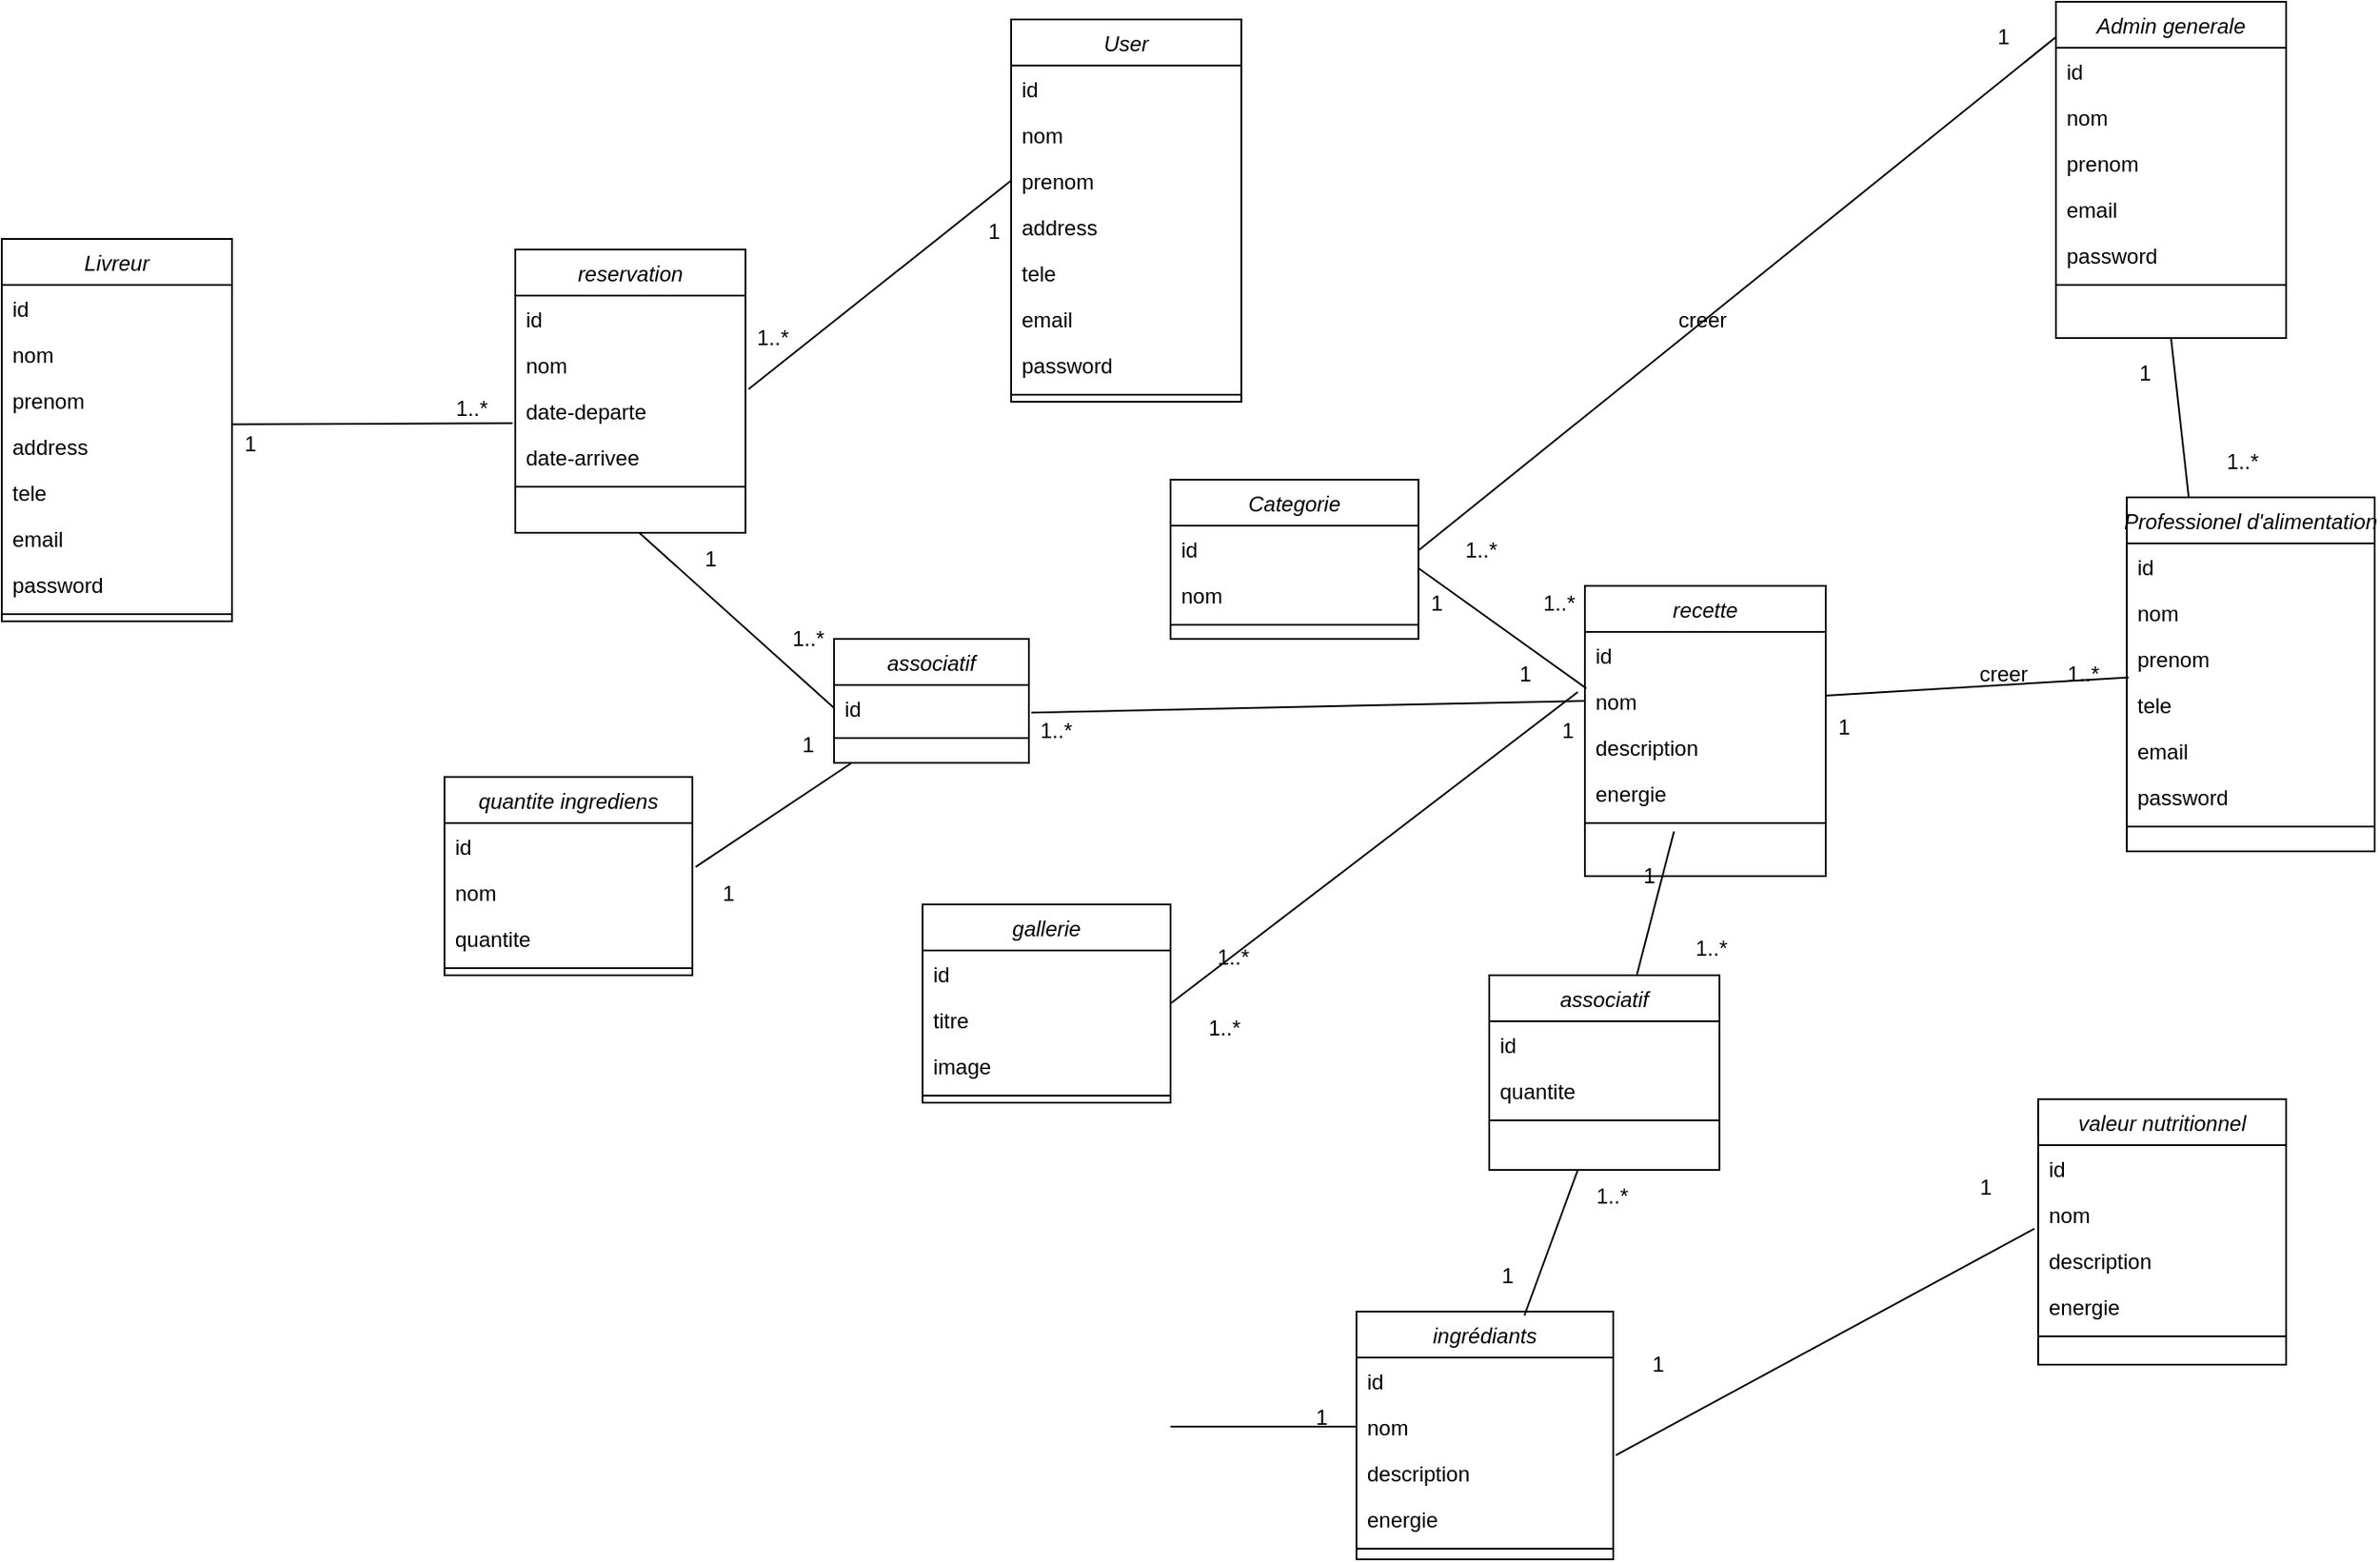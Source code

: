 <mxfile version="16.0.0" type="device"><diagram id="C5RBs43oDa-KdzZeNtuy" name="Page-1"><mxGraphModel dx="2793" dy="998" grid="1" gridSize="10" guides="1" tooltips="1" connect="1" arrows="1" fold="1" page="1" pageScale="1" pageWidth="827" pageHeight="1169" math="0" shadow="0"><root><mxCell id="WIyWlLk6GJQsqaUBKTNV-0"/><mxCell id="WIyWlLk6GJQsqaUBKTNV-1" parent="WIyWlLk6GJQsqaUBKTNV-0"/><mxCell id="zkfFHV4jXpPFQw0GAbJ--0" value="Admin generale" style="swimlane;fontStyle=2;align=center;verticalAlign=top;childLayout=stackLayout;horizontal=1;startSize=26;horizontalStack=0;resizeParent=1;resizeLast=0;collapsible=1;marginBottom=0;rounded=0;shadow=0;strokeWidth=1;" parent="WIyWlLk6GJQsqaUBKTNV-1" vertex="1"><mxGeometry x="600" y="20" width="130" height="190" as="geometry"><mxRectangle x="230" y="140" width="160" height="26" as="alternateBounds"/></mxGeometry></mxCell><mxCell id="zkfFHV4jXpPFQw0GAbJ--1" value="id" style="text;align=left;verticalAlign=top;spacingLeft=4;spacingRight=4;overflow=hidden;rotatable=0;points=[[0,0.5],[1,0.5]];portConstraint=eastwest;" parent="zkfFHV4jXpPFQw0GAbJ--0" vertex="1"><mxGeometry y="26" width="130" height="26" as="geometry"/></mxCell><mxCell id="zkfFHV4jXpPFQw0GAbJ--2" value="nom" style="text;align=left;verticalAlign=top;spacingLeft=4;spacingRight=4;overflow=hidden;rotatable=0;points=[[0,0.5],[1,0.5]];portConstraint=eastwest;rounded=0;shadow=0;html=0;" parent="zkfFHV4jXpPFQw0GAbJ--0" vertex="1"><mxGeometry y="52" width="130" height="26" as="geometry"/></mxCell><mxCell id="zkfFHV4jXpPFQw0GAbJ--3" value="prenom" style="text;align=left;verticalAlign=top;spacingLeft=4;spacingRight=4;overflow=hidden;rotatable=0;points=[[0,0.5],[1,0.5]];portConstraint=eastwest;rounded=0;shadow=0;html=0;" parent="zkfFHV4jXpPFQw0GAbJ--0" vertex="1"><mxGeometry y="78" width="130" height="26" as="geometry"/></mxCell><mxCell id="zkfFHV4jXpPFQw0GAbJ--5" value="email" style="text;align=left;verticalAlign=top;spacingLeft=4;spacingRight=4;overflow=hidden;rotatable=0;points=[[0,0.5],[1,0.5]];portConstraint=eastwest;" parent="zkfFHV4jXpPFQw0GAbJ--0" vertex="1"><mxGeometry y="104" width="130" height="26" as="geometry"/></mxCell><mxCell id="IE6_lOGsgbbRY4CSNtrY-1" value="password" style="text;align=left;verticalAlign=top;spacingLeft=4;spacingRight=4;overflow=hidden;rotatable=0;points=[[0,0.5],[1,0.5]];portConstraint=eastwest;" parent="zkfFHV4jXpPFQw0GAbJ--0" vertex="1"><mxGeometry y="130" width="130" height="26" as="geometry"/></mxCell><mxCell id="zkfFHV4jXpPFQw0GAbJ--4" value="" style="line;html=1;strokeWidth=1;align=left;verticalAlign=middle;spacingTop=-1;spacingLeft=3;spacingRight=3;rotatable=0;labelPosition=right;points=[];portConstraint=eastwest;" parent="zkfFHV4jXpPFQw0GAbJ--0" vertex="1"><mxGeometry y="156" width="130" height="8" as="geometry"/></mxCell><mxCell id="IE6_lOGsgbbRY4CSNtrY-3" value="User" style="swimlane;fontStyle=2;align=center;verticalAlign=top;childLayout=stackLayout;horizontal=1;startSize=26;horizontalStack=0;resizeParent=1;resizeLast=0;collapsible=1;marginBottom=0;rounded=0;shadow=0;strokeWidth=1;" parent="WIyWlLk6GJQsqaUBKTNV-1" vertex="1"><mxGeometry x="10" y="30" width="130" height="216" as="geometry"><mxRectangle x="230" y="140" width="160" height="26" as="alternateBounds"/></mxGeometry></mxCell><mxCell id="IE6_lOGsgbbRY4CSNtrY-4" value="id" style="text;align=left;verticalAlign=top;spacingLeft=4;spacingRight=4;overflow=hidden;rotatable=0;points=[[0,0.5],[1,0.5]];portConstraint=eastwest;" parent="IE6_lOGsgbbRY4CSNtrY-3" vertex="1"><mxGeometry y="26" width="130" height="26" as="geometry"/></mxCell><mxCell id="IE6_lOGsgbbRY4CSNtrY-5" value="nom" style="text;align=left;verticalAlign=top;spacingLeft=4;spacingRight=4;overflow=hidden;rotatable=0;points=[[0,0.5],[1,0.5]];portConstraint=eastwest;rounded=0;shadow=0;html=0;" parent="IE6_lOGsgbbRY4CSNtrY-3" vertex="1"><mxGeometry y="52" width="130" height="26" as="geometry"/></mxCell><mxCell id="IE6_lOGsgbbRY4CSNtrY-6" value="prenom" style="text;align=left;verticalAlign=top;spacingLeft=4;spacingRight=4;overflow=hidden;rotatable=0;points=[[0,0.5],[1,0.5]];portConstraint=eastwest;rounded=0;shadow=0;html=0;" parent="IE6_lOGsgbbRY4CSNtrY-3" vertex="1"><mxGeometry y="78" width="130" height="26" as="geometry"/></mxCell><mxCell id="IE6_lOGsgbbRY4CSNtrY-90" value="address" style="text;align=left;verticalAlign=top;spacingLeft=4;spacingRight=4;overflow=hidden;rotatable=0;points=[[0,0.5],[1,0.5]];portConstraint=eastwest;rounded=0;shadow=0;html=0;" parent="IE6_lOGsgbbRY4CSNtrY-3" vertex="1"><mxGeometry y="104" width="130" height="26" as="geometry"/></mxCell><mxCell id="IE6_lOGsgbbRY4CSNtrY-7" value="tele" style="text;align=left;verticalAlign=top;spacingLeft=4;spacingRight=4;overflow=hidden;rotatable=0;points=[[0,0.5],[1,0.5]];portConstraint=eastwest;rounded=0;shadow=0;html=0;" parent="IE6_lOGsgbbRY4CSNtrY-3" vertex="1"><mxGeometry y="130" width="130" height="26" as="geometry"/></mxCell><mxCell id="IE6_lOGsgbbRY4CSNtrY-8" value="email" style="text;align=left;verticalAlign=top;spacingLeft=4;spacingRight=4;overflow=hidden;rotatable=0;points=[[0,0.5],[1,0.5]];portConstraint=eastwest;" parent="IE6_lOGsgbbRY4CSNtrY-3" vertex="1"><mxGeometry y="156" width="130" height="26" as="geometry"/></mxCell><mxCell id="IE6_lOGsgbbRY4CSNtrY-9" value="password" style="text;align=left;verticalAlign=top;spacingLeft=4;spacingRight=4;overflow=hidden;rotatable=0;points=[[0,0.5],[1,0.5]];portConstraint=eastwest;" parent="IE6_lOGsgbbRY4CSNtrY-3" vertex="1"><mxGeometry y="182" width="130" height="26" as="geometry"/></mxCell><mxCell id="IE6_lOGsgbbRY4CSNtrY-10" value="" style="line;html=1;strokeWidth=1;align=left;verticalAlign=middle;spacingTop=-1;spacingLeft=3;spacingRight=3;rotatable=0;labelPosition=right;points=[];portConstraint=eastwest;" parent="IE6_lOGsgbbRY4CSNtrY-3" vertex="1"><mxGeometry y="208" width="130" height="8" as="geometry"/></mxCell><mxCell id="IE6_lOGsgbbRY4CSNtrY-11" value="Categorie" style="swimlane;fontStyle=2;align=center;verticalAlign=top;childLayout=stackLayout;horizontal=1;startSize=26;horizontalStack=0;resizeParent=1;resizeLast=0;collapsible=1;marginBottom=0;rounded=0;shadow=0;strokeWidth=1;" parent="WIyWlLk6GJQsqaUBKTNV-1" vertex="1"><mxGeometry x="100" y="290" width="140" height="90" as="geometry"><mxRectangle x="230" y="140" width="160" height="26" as="alternateBounds"/></mxGeometry></mxCell><mxCell id="IE6_lOGsgbbRY4CSNtrY-12" value="id" style="text;align=left;verticalAlign=top;spacingLeft=4;spacingRight=4;overflow=hidden;rotatable=0;points=[[0,0.5],[1,0.5]];portConstraint=eastwest;" parent="IE6_lOGsgbbRY4CSNtrY-11" vertex="1"><mxGeometry y="26" width="140" height="26" as="geometry"/></mxCell><mxCell id="IE6_lOGsgbbRY4CSNtrY-13" value="nom" style="text;align=left;verticalAlign=top;spacingLeft=4;spacingRight=4;overflow=hidden;rotatable=0;points=[[0,0.5],[1,0.5]];portConstraint=eastwest;rounded=0;shadow=0;html=0;" parent="IE6_lOGsgbbRY4CSNtrY-11" vertex="1"><mxGeometry y="52" width="140" height="26" as="geometry"/></mxCell><mxCell id="IE6_lOGsgbbRY4CSNtrY-17" value="" style="line;html=1;strokeWidth=1;align=left;verticalAlign=middle;spacingTop=-1;spacingLeft=3;spacingRight=3;rotatable=0;labelPosition=right;points=[];portConstraint=eastwest;" parent="IE6_lOGsgbbRY4CSNtrY-11" vertex="1"><mxGeometry y="78" width="140" height="8" as="geometry"/></mxCell><mxCell id="IE6_lOGsgbbRY4CSNtrY-18" value="recette" style="swimlane;fontStyle=2;align=center;verticalAlign=top;childLayout=stackLayout;horizontal=1;startSize=26;horizontalStack=0;resizeParent=1;resizeLast=0;collapsible=1;marginBottom=0;rounded=0;shadow=0;strokeWidth=1;" parent="WIyWlLk6GJQsqaUBKTNV-1" vertex="1"><mxGeometry x="334" y="350" width="136" height="164" as="geometry"><mxRectangle x="230" y="140" width="160" height="26" as="alternateBounds"/></mxGeometry></mxCell><mxCell id="IE6_lOGsgbbRY4CSNtrY-19" value="id" style="text;align=left;verticalAlign=top;spacingLeft=4;spacingRight=4;overflow=hidden;rotatable=0;points=[[0,0.5],[1,0.5]];portConstraint=eastwest;" parent="IE6_lOGsgbbRY4CSNtrY-18" vertex="1"><mxGeometry y="26" width="136" height="26" as="geometry"/></mxCell><mxCell id="IE6_lOGsgbbRY4CSNtrY-20" value="nom" style="text;align=left;verticalAlign=top;spacingLeft=4;spacingRight=4;overflow=hidden;rotatable=0;points=[[0,0.5],[1,0.5]];portConstraint=eastwest;rounded=0;shadow=0;html=0;" parent="IE6_lOGsgbbRY4CSNtrY-18" vertex="1"><mxGeometry y="52" width="136" height="26" as="geometry"/></mxCell><mxCell id="IE6_lOGsgbbRY4CSNtrY-22" value="description" style="text;align=left;verticalAlign=top;spacingLeft=4;spacingRight=4;overflow=hidden;rotatable=0;points=[[0,0.5],[1,0.5]];portConstraint=eastwest;rounded=0;shadow=0;html=0;" parent="IE6_lOGsgbbRY4CSNtrY-18" vertex="1"><mxGeometry y="78" width="136" height="26" as="geometry"/></mxCell><mxCell id="IE6_lOGsgbbRY4CSNtrY-23" value="energie" style="text;align=left;verticalAlign=top;spacingLeft=4;spacingRight=4;overflow=hidden;rotatable=0;points=[[0,0.5],[1,0.5]];portConstraint=eastwest;rounded=0;shadow=0;html=0;" parent="IE6_lOGsgbbRY4CSNtrY-18" vertex="1"><mxGeometry y="104" width="136" height="26" as="geometry"/></mxCell><mxCell id="IE6_lOGsgbbRY4CSNtrY-21" value="" style="line;html=1;strokeWidth=1;align=left;verticalAlign=middle;spacingTop=-1;spacingLeft=3;spacingRight=3;rotatable=0;labelPosition=right;points=[];portConstraint=eastwest;" parent="IE6_lOGsgbbRY4CSNtrY-18" vertex="1"><mxGeometry y="130" width="136" height="8" as="geometry"/></mxCell><mxCell id="IE6_lOGsgbbRY4CSNtrY-24" value="" style="endArrow=none;html=1;rounded=0;entryX=0;entryY=0.105;entryDx=0;entryDy=0;entryPerimeter=0;" parent="WIyWlLk6GJQsqaUBKTNV-1" target="zkfFHV4jXpPFQw0GAbJ--0" edge="1"><mxGeometry width="50" height="50" relative="1" as="geometry"><mxPoint x="240" y="330" as="sourcePoint"/><mxPoint x="430" y="280" as="targetPoint"/></mxGeometry></mxCell><mxCell id="IE6_lOGsgbbRY4CSNtrY-25" value="1" style="text;html=1;align=center;verticalAlign=middle;resizable=0;points=[];autosize=1;strokeColor=none;fillColor=none;" parent="WIyWlLk6GJQsqaUBKTNV-1" vertex="1"><mxGeometry x="560" y="30" width="20" height="20" as="geometry"/></mxCell><mxCell id="IE6_lOGsgbbRY4CSNtrY-26" value="1..*" style="text;html=1;align=center;verticalAlign=middle;resizable=0;points=[];autosize=1;strokeColor=none;fillColor=none;" parent="WIyWlLk6GJQsqaUBKTNV-1" vertex="1"><mxGeometry x="260" y="320" width="30" height="20" as="geometry"/></mxCell><mxCell id="IE6_lOGsgbbRY4CSNtrY-27" value="" style="endArrow=none;html=1;rounded=0;entryX=0.006;entryY=0.228;entryDx=0;entryDy=0;entryPerimeter=0;" parent="WIyWlLk6GJQsqaUBKTNV-1" target="IE6_lOGsgbbRY4CSNtrY-20" edge="1"><mxGeometry width="50" height="50" relative="1" as="geometry"><mxPoint x="240" y="340" as="sourcePoint"/><mxPoint x="605.52" y="118.704" as="targetPoint"/></mxGeometry></mxCell><mxCell id="IE6_lOGsgbbRY4CSNtrY-28" value="1" style="text;html=1;align=center;verticalAlign=middle;resizable=0;points=[];autosize=1;strokeColor=none;fillColor=none;" parent="WIyWlLk6GJQsqaUBKTNV-1" vertex="1"><mxGeometry x="240" y="350" width="20" height="20" as="geometry"/></mxCell><mxCell id="IE6_lOGsgbbRY4CSNtrY-29" value="1..*" style="text;html=1;align=center;verticalAlign=middle;resizable=0;points=[];autosize=1;strokeColor=none;fillColor=none;" parent="WIyWlLk6GJQsqaUBKTNV-1" vertex="1"><mxGeometry x="304" y="350" width="30" height="20" as="geometry"/></mxCell><mxCell id="IE6_lOGsgbbRY4CSNtrY-30" value="Professionel d'alimentation" style="swimlane;fontStyle=2;align=center;verticalAlign=top;childLayout=stackLayout;horizontal=1;startSize=26;horizontalStack=0;resizeParent=1;resizeLast=0;collapsible=1;marginBottom=0;rounded=0;shadow=0;strokeWidth=1;" parent="WIyWlLk6GJQsqaUBKTNV-1" vertex="1"><mxGeometry x="640" y="300" width="140" height="200" as="geometry"><mxRectangle x="230" y="140" width="160" height="26" as="alternateBounds"/></mxGeometry></mxCell><mxCell id="IE6_lOGsgbbRY4CSNtrY-31" value="id" style="text;align=left;verticalAlign=top;spacingLeft=4;spacingRight=4;overflow=hidden;rotatable=0;points=[[0,0.5],[1,0.5]];portConstraint=eastwest;" parent="IE6_lOGsgbbRY4CSNtrY-30" vertex="1"><mxGeometry y="26" width="140" height="26" as="geometry"/></mxCell><mxCell id="IE6_lOGsgbbRY4CSNtrY-32" value="nom" style="text;align=left;verticalAlign=top;spacingLeft=4;spacingRight=4;overflow=hidden;rotatable=0;points=[[0,0.5],[1,0.5]];portConstraint=eastwest;rounded=0;shadow=0;html=0;" parent="IE6_lOGsgbbRY4CSNtrY-30" vertex="1"><mxGeometry y="52" width="140" height="26" as="geometry"/></mxCell><mxCell id="IE6_lOGsgbbRY4CSNtrY-33" value="prenom" style="text;align=left;verticalAlign=top;spacingLeft=4;spacingRight=4;overflow=hidden;rotatable=0;points=[[0,0.5],[1,0.5]];portConstraint=eastwest;rounded=0;shadow=0;html=0;" parent="IE6_lOGsgbbRY4CSNtrY-30" vertex="1"><mxGeometry y="78" width="140" height="26" as="geometry"/></mxCell><mxCell id="IE6_lOGsgbbRY4CSNtrY-49" value="tele" style="text;align=left;verticalAlign=top;spacingLeft=4;spacingRight=4;overflow=hidden;rotatable=0;points=[[0,0.5],[1,0.5]];portConstraint=eastwest;rounded=0;shadow=0;html=0;" parent="IE6_lOGsgbbRY4CSNtrY-30" vertex="1"><mxGeometry y="104" width="140" height="26" as="geometry"/></mxCell><mxCell id="IE6_lOGsgbbRY4CSNtrY-34" value="email" style="text;align=left;verticalAlign=top;spacingLeft=4;spacingRight=4;overflow=hidden;rotatable=0;points=[[0,0.5],[1,0.5]];portConstraint=eastwest;" parent="IE6_lOGsgbbRY4CSNtrY-30" vertex="1"><mxGeometry y="130" width="140" height="26" as="geometry"/></mxCell><mxCell id="IE6_lOGsgbbRY4CSNtrY-35" value="password" style="text;align=left;verticalAlign=top;spacingLeft=4;spacingRight=4;overflow=hidden;rotatable=0;points=[[0,0.5],[1,0.5]];portConstraint=eastwest;" parent="IE6_lOGsgbbRY4CSNtrY-30" vertex="1"><mxGeometry y="156" width="140" height="26" as="geometry"/></mxCell><mxCell id="IE6_lOGsgbbRY4CSNtrY-36" value="" style="line;html=1;strokeWidth=1;align=left;verticalAlign=middle;spacingTop=-1;spacingLeft=3;spacingRight=3;rotatable=0;labelPosition=right;points=[];portConstraint=eastwest;" parent="IE6_lOGsgbbRY4CSNtrY-30" vertex="1"><mxGeometry y="182" width="140" height="8" as="geometry"/></mxCell><mxCell id="IE6_lOGsgbbRY4CSNtrY-37" value="ingrédiants" style="swimlane;fontStyle=2;align=center;verticalAlign=top;childLayout=stackLayout;horizontal=1;startSize=26;horizontalStack=0;resizeParent=1;resizeLast=0;collapsible=1;marginBottom=0;rounded=0;shadow=0;strokeWidth=1;" parent="WIyWlLk6GJQsqaUBKTNV-1" vertex="1"><mxGeometry x="205" y="760" width="145" height="140" as="geometry"><mxRectangle x="230" y="140" width="160" height="26" as="alternateBounds"/></mxGeometry></mxCell><mxCell id="IE6_lOGsgbbRY4CSNtrY-38" value="id" style="text;align=left;verticalAlign=top;spacingLeft=4;spacingRight=4;overflow=hidden;rotatable=0;points=[[0,0.5],[1,0.5]];portConstraint=eastwest;" parent="IE6_lOGsgbbRY4CSNtrY-37" vertex="1"><mxGeometry y="26" width="145" height="26" as="geometry"/></mxCell><mxCell id="IE6_lOGsgbbRY4CSNtrY-39" value="nom" style="text;align=left;verticalAlign=top;spacingLeft=4;spacingRight=4;overflow=hidden;rotatable=0;points=[[0,0.5],[1,0.5]];portConstraint=eastwest;rounded=0;shadow=0;html=0;" parent="IE6_lOGsgbbRY4CSNtrY-37" vertex="1"><mxGeometry y="52" width="145" height="26" as="geometry"/></mxCell><mxCell id="IE6_lOGsgbbRY4CSNtrY-40" value="description" style="text;align=left;verticalAlign=top;spacingLeft=4;spacingRight=4;overflow=hidden;rotatable=0;points=[[0,0.5],[1,0.5]];portConstraint=eastwest;rounded=0;shadow=0;html=0;" parent="IE6_lOGsgbbRY4CSNtrY-37" vertex="1"><mxGeometry y="78" width="145" height="26" as="geometry"/></mxCell><mxCell id="IE6_lOGsgbbRY4CSNtrY-41" value="energie" style="text;align=left;verticalAlign=top;spacingLeft=4;spacingRight=4;overflow=hidden;rotatable=0;points=[[0,0.5],[1,0.5]];portConstraint=eastwest;rounded=0;shadow=0;html=0;" parent="IE6_lOGsgbbRY4CSNtrY-37" vertex="1"><mxGeometry y="104" width="145" height="26" as="geometry"/></mxCell><mxCell id="IE6_lOGsgbbRY4CSNtrY-42" value="" style="line;html=1;strokeWidth=1;align=left;verticalAlign=middle;spacingTop=-1;spacingLeft=3;spacingRight=3;rotatable=0;labelPosition=right;points=[];portConstraint=eastwest;" parent="IE6_lOGsgbbRY4CSNtrY-37" vertex="1"><mxGeometry y="130" width="145" height="8" as="geometry"/></mxCell><mxCell id="IE6_lOGsgbbRY4CSNtrY-44" value="" style="endArrow=none;html=1;rounded=0;exitX=0.008;exitY=0.912;exitDx=0;exitDy=0;exitPerimeter=0;" parent="WIyWlLk6GJQsqaUBKTNV-1" source="IE6_lOGsgbbRY4CSNtrY-33" edge="1"><mxGeometry width="50" height="50" relative="1" as="geometry"><mxPoint x="282.16" y="540.828" as="sourcePoint"/><mxPoint x="470" y="412" as="targetPoint"/></mxGeometry></mxCell><mxCell id="IE6_lOGsgbbRY4CSNtrY-46" value="1..*" style="text;html=1;align=center;verticalAlign=middle;resizable=0;points=[];autosize=1;strokeColor=none;fillColor=none;" parent="WIyWlLk6GJQsqaUBKTNV-1" vertex="1"><mxGeometry x="334" y="685" width="30" height="20" as="geometry"/></mxCell><mxCell id="IE6_lOGsgbbRY4CSNtrY-47" value="1" style="text;html=1;align=center;verticalAlign=middle;resizable=0;points=[];autosize=1;strokeColor=none;fillColor=none;" parent="WIyWlLk6GJQsqaUBKTNV-1" vertex="1"><mxGeometry x="470" y="420" width="20" height="20" as="geometry"/></mxCell><mxCell id="IE6_lOGsgbbRY4CSNtrY-48" value="1..*" style="text;html=1;align=center;verticalAlign=middle;resizable=0;points=[];autosize=1;strokeColor=none;fillColor=none;" parent="WIyWlLk6GJQsqaUBKTNV-1" vertex="1"><mxGeometry x="600" y="390" width="30" height="20" as="geometry"/></mxCell><mxCell id="IE6_lOGsgbbRY4CSNtrY-53" value="gallerie" style="swimlane;fontStyle=2;align=center;verticalAlign=top;childLayout=stackLayout;horizontal=1;startSize=26;horizontalStack=0;resizeParent=1;resizeLast=0;collapsible=1;marginBottom=0;rounded=0;shadow=0;strokeWidth=1;" parent="WIyWlLk6GJQsqaUBKTNV-1" vertex="1"><mxGeometry x="-40" y="530" width="140" height="112" as="geometry"><mxRectangle x="230" y="140" width="160" height="26" as="alternateBounds"/></mxGeometry></mxCell><mxCell id="IE6_lOGsgbbRY4CSNtrY-54" value="id" style="text;align=left;verticalAlign=top;spacingLeft=4;spacingRight=4;overflow=hidden;rotatable=0;points=[[0,0.5],[1,0.5]];portConstraint=eastwest;" parent="IE6_lOGsgbbRY4CSNtrY-53" vertex="1"><mxGeometry y="26" width="140" height="26" as="geometry"/></mxCell><mxCell id="IE6_lOGsgbbRY4CSNtrY-55" value="titre" style="text;align=left;verticalAlign=top;spacingLeft=4;spacingRight=4;overflow=hidden;rotatable=0;points=[[0,0.5],[1,0.5]];portConstraint=eastwest;rounded=0;shadow=0;html=0;" parent="IE6_lOGsgbbRY4CSNtrY-53" vertex="1"><mxGeometry y="52" width="140" height="26" as="geometry"/></mxCell><mxCell id="IE6_lOGsgbbRY4CSNtrY-57" value="image" style="text;align=left;verticalAlign=top;spacingLeft=4;spacingRight=4;overflow=hidden;rotatable=0;points=[[0,0.5],[1,0.5]];portConstraint=eastwest;rounded=0;shadow=0;html=0;" parent="IE6_lOGsgbbRY4CSNtrY-53" vertex="1"><mxGeometry y="78" width="140" height="26" as="geometry"/></mxCell><mxCell id="IE6_lOGsgbbRY4CSNtrY-59" value="" style="line;html=1;strokeWidth=1;align=left;verticalAlign=middle;spacingTop=-1;spacingLeft=3;spacingRight=3;rotatable=0;labelPosition=right;points=[];portConstraint=eastwest;" parent="IE6_lOGsgbbRY4CSNtrY-53" vertex="1"><mxGeometry y="104" width="140" height="8" as="geometry"/></mxCell><mxCell id="IE6_lOGsgbbRY4CSNtrY-60" value="" style="endArrow=none;html=1;rounded=0;exitX=0;exitY=0.5;exitDx=0;exitDy=0;" parent="WIyWlLk6GJQsqaUBKTNV-1" source="IE6_lOGsgbbRY4CSNtrY-39" edge="1"><mxGeometry width="50" height="50" relative="1" as="geometry"><mxPoint x="282.16" y="541.02" as="sourcePoint"/><mxPoint x="100" y="825" as="targetPoint"/></mxGeometry></mxCell><mxCell id="IE6_lOGsgbbRY4CSNtrY-61" value="" style="endArrow=none;html=1;rounded=0;entryX=1;entryY=0.5;entryDx=0;entryDy=0;" parent="WIyWlLk6GJQsqaUBKTNV-1" target="IE6_lOGsgbbRY4CSNtrY-53" edge="1"><mxGeometry width="50" height="50" relative="1" as="geometry"><mxPoint x="330" y="410" as="sourcePoint"/><mxPoint x="160" y="521" as="targetPoint"/></mxGeometry></mxCell><mxCell id="IE6_lOGsgbbRY4CSNtrY-62" value="1" style="text;html=1;align=center;verticalAlign=middle;resizable=0;points=[];autosize=1;strokeColor=none;fillColor=none;" parent="WIyWlLk6GJQsqaUBKTNV-1" vertex="1"><mxGeometry x="314" y="422" width="20" height="20" as="geometry"/></mxCell><mxCell id="IE6_lOGsgbbRY4CSNtrY-64" value="1..*" style="text;html=1;align=center;verticalAlign=middle;resizable=0;points=[];autosize=1;strokeColor=none;fillColor=none;" parent="WIyWlLk6GJQsqaUBKTNV-1" vertex="1"><mxGeometry x="115" y="590" width="30" height="20" as="geometry"/></mxCell><mxCell id="IE6_lOGsgbbRY4CSNtrY-66" value="valeur nutritionnel" style="swimlane;fontStyle=2;align=center;verticalAlign=top;childLayout=stackLayout;horizontal=1;startSize=26;horizontalStack=0;resizeParent=1;resizeLast=0;collapsible=1;marginBottom=0;rounded=0;shadow=0;strokeWidth=1;" parent="WIyWlLk6GJQsqaUBKTNV-1" vertex="1"><mxGeometry x="590" y="640" width="140" height="150" as="geometry"><mxRectangle x="230" y="140" width="160" height="26" as="alternateBounds"/></mxGeometry></mxCell><mxCell id="IE6_lOGsgbbRY4CSNtrY-67" value="id" style="text;align=left;verticalAlign=top;spacingLeft=4;spacingRight=4;overflow=hidden;rotatable=0;points=[[0,0.5],[1,0.5]];portConstraint=eastwest;" parent="IE6_lOGsgbbRY4CSNtrY-66" vertex="1"><mxGeometry y="26" width="140" height="26" as="geometry"/></mxCell><mxCell id="IE6_lOGsgbbRY4CSNtrY-68" value="nom" style="text;align=left;verticalAlign=top;spacingLeft=4;spacingRight=4;overflow=hidden;rotatable=0;points=[[0,0.5],[1,0.5]];portConstraint=eastwest;rounded=0;shadow=0;html=0;" parent="IE6_lOGsgbbRY4CSNtrY-66" vertex="1"><mxGeometry y="52" width="140" height="26" as="geometry"/></mxCell><mxCell id="IE6_lOGsgbbRY4CSNtrY-69" value="description" style="text;align=left;verticalAlign=top;spacingLeft=4;spacingRight=4;overflow=hidden;rotatable=0;points=[[0,0.5],[1,0.5]];portConstraint=eastwest;rounded=0;shadow=0;html=0;" parent="IE6_lOGsgbbRY4CSNtrY-66" vertex="1"><mxGeometry y="78" width="140" height="26" as="geometry"/></mxCell><mxCell id="IE6_lOGsgbbRY4CSNtrY-70" value="energie" style="text;align=left;verticalAlign=top;spacingLeft=4;spacingRight=4;overflow=hidden;rotatable=0;points=[[0,0.5],[1,0.5]];portConstraint=eastwest;rounded=0;shadow=0;html=0;" parent="IE6_lOGsgbbRY4CSNtrY-66" vertex="1"><mxGeometry y="104" width="140" height="26" as="geometry"/></mxCell><mxCell id="IE6_lOGsgbbRY4CSNtrY-71" value="" style="line;html=1;strokeWidth=1;align=left;verticalAlign=middle;spacingTop=-1;spacingLeft=3;spacingRight=3;rotatable=0;labelPosition=right;points=[];portConstraint=eastwest;" parent="IE6_lOGsgbbRY4CSNtrY-66" vertex="1"><mxGeometry y="130" width="140" height="8" as="geometry"/></mxCell><mxCell id="IE6_lOGsgbbRY4CSNtrY-72" value="" style="endArrow=none;html=1;rounded=0;exitX=-0.015;exitY=-0.186;exitDx=0;exitDy=0;entryX=1.01;entryY=0.122;entryDx=0;entryDy=0;entryPerimeter=0;exitPerimeter=0;" parent="WIyWlLk6GJQsqaUBKTNV-1" source="IE6_lOGsgbbRY4CSNtrY-69" target="IE6_lOGsgbbRY4CSNtrY-40" edge="1"><mxGeometry width="50" height="50" relative="1" as="geometry"><mxPoint x="210" y="605" as="sourcePoint"/><mxPoint x="170" y="541" as="targetPoint"/></mxGeometry></mxCell><mxCell id="IE6_lOGsgbbRY4CSNtrY-73" value="1" style="text;html=1;align=center;verticalAlign=middle;resizable=0;points=[];autosize=1;strokeColor=none;fillColor=none;" parent="WIyWlLk6GJQsqaUBKTNV-1" vertex="1"><mxGeometry x="550" y="680" width="20" height="20" as="geometry"/></mxCell><mxCell id="IE6_lOGsgbbRY4CSNtrY-74" value="1" style="text;html=1;align=center;verticalAlign=middle;resizable=0;points=[];autosize=1;strokeColor=none;fillColor=none;" parent="WIyWlLk6GJQsqaUBKTNV-1" vertex="1"><mxGeometry x="365" y="780" width="20" height="20" as="geometry"/></mxCell><mxCell id="IE6_lOGsgbbRY4CSNtrY-76" value="1" style="text;html=1;align=center;verticalAlign=middle;resizable=0;points=[];autosize=1;strokeColor=none;fillColor=none;" parent="WIyWlLk6GJQsqaUBKTNV-1" vertex="1"><mxGeometry x="175" y="810" width="20" height="20" as="geometry"/></mxCell><mxCell id="IE6_lOGsgbbRY4CSNtrY-77" value="1..*" style="text;html=1;align=center;verticalAlign=middle;resizable=0;points=[];autosize=1;strokeColor=none;fillColor=none;" parent="WIyWlLk6GJQsqaUBKTNV-1" vertex="1"><mxGeometry x="120" y="550" width="30" height="20" as="geometry"/></mxCell><mxCell id="IE6_lOGsgbbRY4CSNtrY-78" value="1" style="text;html=1;align=center;verticalAlign=middle;resizable=0;points=[];autosize=1;strokeColor=none;fillColor=none;" parent="WIyWlLk6GJQsqaUBKTNV-1" vertex="1"><mxGeometry x="280" y="730" width="20" height="20" as="geometry"/></mxCell><mxCell id="IE6_lOGsgbbRY4CSNtrY-79" value="associatif" style="swimlane;fontStyle=2;align=center;verticalAlign=top;childLayout=stackLayout;horizontal=1;startSize=26;horizontalStack=0;resizeParent=1;resizeLast=0;collapsible=1;marginBottom=0;rounded=0;shadow=0;strokeWidth=1;" parent="WIyWlLk6GJQsqaUBKTNV-1" vertex="1"><mxGeometry x="280" y="570" width="130" height="110" as="geometry"><mxRectangle x="230" y="140" width="160" height="26" as="alternateBounds"/></mxGeometry></mxCell><mxCell id="IE6_lOGsgbbRY4CSNtrY-80" value="id" style="text;align=left;verticalAlign=top;spacingLeft=4;spacingRight=4;overflow=hidden;rotatable=0;points=[[0,0.5],[1,0.5]];portConstraint=eastwest;" parent="IE6_lOGsgbbRY4CSNtrY-79" vertex="1"><mxGeometry y="26" width="130" height="26" as="geometry"/></mxCell><mxCell id="IE6_lOGsgbbRY4CSNtrY-83" value="quantite" style="text;align=left;verticalAlign=top;spacingLeft=4;spacingRight=4;overflow=hidden;rotatable=0;points=[[0,0.5],[1,0.5]];portConstraint=eastwest;rounded=0;shadow=0;html=0;" parent="IE6_lOGsgbbRY4CSNtrY-79" vertex="1"><mxGeometry y="52" width="130" height="26" as="geometry"/></mxCell><mxCell id="IE6_lOGsgbbRY4CSNtrY-84" value="" style="line;html=1;strokeWidth=1;align=left;verticalAlign=middle;spacingTop=-1;spacingLeft=3;spacingRight=3;rotatable=0;labelPosition=right;points=[];portConstraint=eastwest;" parent="IE6_lOGsgbbRY4CSNtrY-79" vertex="1"><mxGeometry y="78" width="130" height="8" as="geometry"/></mxCell><mxCell id="IE6_lOGsgbbRY4CSNtrY-85" value="" style="endArrow=none;html=1;rounded=0;entryX=0.654;entryY=0.016;entryDx=0;entryDy=0;entryPerimeter=0;" parent="WIyWlLk6GJQsqaUBKTNV-1" target="IE6_lOGsgbbRY4CSNtrY-37" edge="1"><mxGeometry width="50" height="50" relative="1" as="geometry"><mxPoint x="330" y="680" as="sourcePoint"/><mxPoint x="504.96" y="423.372" as="targetPoint"/></mxGeometry></mxCell><mxCell id="IE6_lOGsgbbRY4CSNtrY-86" value="" style="endArrow=none;html=1;rounded=0;exitX=0.642;exitY=-0.006;exitDx=0;exitDy=0;exitPerimeter=0;entryX=0.37;entryY=1.087;entryDx=0;entryDy=0;entryPerimeter=0;" parent="WIyWlLk6GJQsqaUBKTNV-1" source="IE6_lOGsgbbRY4CSNtrY-79" target="IE6_lOGsgbbRY4CSNtrY-21" edge="1"><mxGeometry width="50" height="50" relative="1" as="geometry"><mxPoint x="661.28" y="431.712" as="sourcePoint"/><mxPoint x="514.96" y="433.372" as="targetPoint"/></mxGeometry></mxCell><mxCell id="IE6_lOGsgbbRY4CSNtrY-87" value="1" style="text;html=1;align=center;verticalAlign=middle;resizable=0;points=[];autosize=1;strokeColor=none;fillColor=none;" parent="WIyWlLk6GJQsqaUBKTNV-1" vertex="1"><mxGeometry x="360" y="504" width="20" height="20" as="geometry"/></mxCell><mxCell id="IE6_lOGsgbbRY4CSNtrY-88" value="1..*" style="text;html=1;align=center;verticalAlign=middle;resizable=0;points=[];autosize=1;strokeColor=none;fillColor=none;" parent="WIyWlLk6GJQsqaUBKTNV-1" vertex="1"><mxGeometry x="390" y="545" width="30" height="20" as="geometry"/></mxCell><mxCell id="IE6_lOGsgbbRY4CSNtrY-92" value="reservation" style="swimlane;fontStyle=2;align=center;verticalAlign=top;childLayout=stackLayout;horizontal=1;startSize=26;horizontalStack=0;resizeParent=1;resizeLast=0;collapsible=1;marginBottom=0;rounded=0;shadow=0;strokeWidth=1;" parent="WIyWlLk6GJQsqaUBKTNV-1" vertex="1"><mxGeometry x="-270" y="160" width="130" height="160" as="geometry"><mxRectangle x="230" y="140" width="160" height="26" as="alternateBounds"/></mxGeometry></mxCell><mxCell id="IE6_lOGsgbbRY4CSNtrY-93" value="id" style="text;align=left;verticalAlign=top;spacingLeft=4;spacingRight=4;overflow=hidden;rotatable=0;points=[[0,0.5],[1,0.5]];portConstraint=eastwest;" parent="IE6_lOGsgbbRY4CSNtrY-92" vertex="1"><mxGeometry y="26" width="130" height="26" as="geometry"/></mxCell><mxCell id="IE6_lOGsgbbRY4CSNtrY-94" value="nom" style="text;align=left;verticalAlign=top;spacingLeft=4;spacingRight=4;overflow=hidden;rotatable=0;points=[[0,0.5],[1,0.5]];portConstraint=eastwest;rounded=0;shadow=0;html=0;" parent="IE6_lOGsgbbRY4CSNtrY-92" vertex="1"><mxGeometry y="52" width="130" height="26" as="geometry"/></mxCell><mxCell id="IE6_lOGsgbbRY4CSNtrY-96" value="date-departe" style="text;align=left;verticalAlign=top;spacingLeft=4;spacingRight=4;overflow=hidden;rotatable=0;points=[[0,0.5],[1,0.5]];portConstraint=eastwest;rounded=0;shadow=0;html=0;" parent="IE6_lOGsgbbRY4CSNtrY-92" vertex="1"><mxGeometry y="78" width="130" height="26" as="geometry"/></mxCell><mxCell id="IE6_lOGsgbbRY4CSNtrY-97" value="date-arrivee" style="text;align=left;verticalAlign=top;spacingLeft=4;spacingRight=4;overflow=hidden;rotatable=0;points=[[0,0.5],[1,0.5]];portConstraint=eastwest;rounded=0;shadow=0;html=0;" parent="IE6_lOGsgbbRY4CSNtrY-92" vertex="1"><mxGeometry y="104" width="130" height="26" as="geometry"/></mxCell><mxCell id="IE6_lOGsgbbRY4CSNtrY-100" value="" style="line;html=1;strokeWidth=1;align=left;verticalAlign=middle;spacingTop=-1;spacingLeft=3;spacingRight=3;rotatable=0;labelPosition=right;points=[];portConstraint=eastwest;" parent="IE6_lOGsgbbRY4CSNtrY-92" vertex="1"><mxGeometry y="130" width="130" height="8" as="geometry"/></mxCell><mxCell id="IE6_lOGsgbbRY4CSNtrY-101" value="" style="endArrow=none;html=1;rounded=0;entryX=0;entryY=0.5;entryDx=0;entryDy=0;exitX=1.013;exitY=0.035;exitDx=0;exitDy=0;exitPerimeter=0;" parent="WIyWlLk6GJQsqaUBKTNV-1" source="IE6_lOGsgbbRY4CSNtrY-96" target="IE6_lOGsgbbRY4CSNtrY-6" edge="1"><mxGeometry width="50" height="50" relative="1" as="geometry"><mxPoint x="-110" y="246.0" as="sourcePoint"/><mxPoint x="-15.04" y="303.928" as="targetPoint"/></mxGeometry></mxCell><mxCell id="IE6_lOGsgbbRY4CSNtrY-102" value="1..*" style="text;html=1;align=center;verticalAlign=middle;resizable=0;points=[];autosize=1;strokeColor=none;fillColor=none;" parent="WIyWlLk6GJQsqaUBKTNV-1" vertex="1"><mxGeometry x="-140" y="200" width="30" height="20" as="geometry"/></mxCell><mxCell id="IE6_lOGsgbbRY4CSNtrY-103" value="1" style="text;html=1;align=center;verticalAlign=middle;resizable=0;points=[];autosize=1;strokeColor=none;fillColor=none;" parent="WIyWlLk6GJQsqaUBKTNV-1" vertex="1"><mxGeometry x="-10" y="140" width="20" height="20" as="geometry"/></mxCell><mxCell id="IE6_lOGsgbbRY4CSNtrY-105" value="creer" style="text;html=1;align=center;verticalAlign=middle;resizable=0;points=[];autosize=1;strokeColor=none;fillColor=none;" parent="WIyWlLk6GJQsqaUBKTNV-1" vertex="1"><mxGeometry x="380" y="190" width="40" height="20" as="geometry"/></mxCell><mxCell id="IE6_lOGsgbbRY4CSNtrY-106" value="creer" style="text;html=1;align=center;verticalAlign=middle;resizable=0;points=[];autosize=1;strokeColor=none;fillColor=none;" parent="WIyWlLk6GJQsqaUBKTNV-1" vertex="1"><mxGeometry x="550" y="390" width="40" height="20" as="geometry"/></mxCell><mxCell id="IE6_lOGsgbbRY4CSNtrY-107" value="" style="endArrow=none;html=1;rounded=0;exitX=0;exitY=0.5;exitDx=0;exitDy=0;" parent="WIyWlLk6GJQsqaUBKTNV-1" source="IE6_lOGsgbbRY4CSNtrY-109" edge="1"><mxGeometry width="50" height="50" relative="1" as="geometry"><mxPoint x="-200" y="400" as="sourcePoint"/><mxPoint x="-200" y="320" as="targetPoint"/></mxGeometry></mxCell><mxCell id="IE6_lOGsgbbRY4CSNtrY-108" value="associatif" style="swimlane;fontStyle=2;align=center;verticalAlign=top;childLayout=stackLayout;horizontal=1;startSize=26;horizontalStack=0;resizeParent=1;resizeLast=0;collapsible=1;marginBottom=0;rounded=0;shadow=0;strokeWidth=1;" parent="WIyWlLk6GJQsqaUBKTNV-1" vertex="1"><mxGeometry x="-90" y="380" width="110" height="70" as="geometry"><mxRectangle x="230" y="140" width="160" height="26" as="alternateBounds"/></mxGeometry></mxCell><mxCell id="IE6_lOGsgbbRY4CSNtrY-109" value="id" style="text;align=left;verticalAlign=top;spacingLeft=4;spacingRight=4;overflow=hidden;rotatable=0;points=[[0,0.5],[1,0.5]];portConstraint=eastwest;" parent="IE6_lOGsgbbRY4CSNtrY-108" vertex="1"><mxGeometry y="26" width="110" height="26" as="geometry"/></mxCell><mxCell id="IE6_lOGsgbbRY4CSNtrY-112" value="" style="line;html=1;strokeWidth=1;align=left;verticalAlign=middle;spacingTop=-1;spacingLeft=3;spacingRight=3;rotatable=0;labelPosition=right;points=[];portConstraint=eastwest;" parent="IE6_lOGsgbbRY4CSNtrY-108" vertex="1"><mxGeometry y="52" width="110" height="8" as="geometry"/></mxCell><mxCell id="IE6_lOGsgbbRY4CSNtrY-113" value="" style="endArrow=none;html=1;rounded=0;exitX=0;exitY=0.5;exitDx=0;exitDy=0;startArrow=none;" parent="WIyWlLk6GJQsqaUBKTNV-1" source="IE6_lOGsgbbRY4CSNtrY-123" target="IE6_lOGsgbbRY4CSNtrY-109" edge="1"><mxGeometry width="50" height="50" relative="1" as="geometry"><mxPoint x="160.0" y="474.0" as="sourcePoint"/><mxPoint x="50.0" y="430.0" as="targetPoint"/></mxGeometry></mxCell><mxCell id="IE6_lOGsgbbRY4CSNtrY-115" value="quantite ingrediens" style="swimlane;fontStyle=2;align=center;verticalAlign=top;childLayout=stackLayout;horizontal=1;startSize=26;horizontalStack=0;resizeParent=1;resizeLast=0;collapsible=1;marginBottom=0;rounded=0;shadow=0;strokeWidth=1;" parent="WIyWlLk6GJQsqaUBKTNV-1" vertex="1"><mxGeometry x="-310" y="458" width="140" height="112" as="geometry"><mxRectangle x="230" y="140" width="160" height="26" as="alternateBounds"/></mxGeometry></mxCell><mxCell id="IE6_lOGsgbbRY4CSNtrY-116" value="id" style="text;align=left;verticalAlign=top;spacingLeft=4;spacingRight=4;overflow=hidden;rotatable=0;points=[[0,0.5],[1,0.5]];portConstraint=eastwest;" parent="IE6_lOGsgbbRY4CSNtrY-115" vertex="1"><mxGeometry y="26" width="140" height="26" as="geometry"/></mxCell><mxCell id="IE6_lOGsgbbRY4CSNtrY-117" value="nom" style="text;align=left;verticalAlign=top;spacingLeft=4;spacingRight=4;overflow=hidden;rotatable=0;points=[[0,0.5],[1,0.5]];portConstraint=eastwest;rounded=0;shadow=0;html=0;" parent="IE6_lOGsgbbRY4CSNtrY-115" vertex="1"><mxGeometry y="52" width="140" height="26" as="geometry"/></mxCell><mxCell id="IE6_lOGsgbbRY4CSNtrY-118" value="quantite" style="text;align=left;verticalAlign=top;spacingLeft=4;spacingRight=4;overflow=hidden;rotatable=0;points=[[0,0.5],[1,0.5]];portConstraint=eastwest;rounded=0;shadow=0;html=0;" parent="IE6_lOGsgbbRY4CSNtrY-115" vertex="1"><mxGeometry y="78" width="140" height="26" as="geometry"/></mxCell><mxCell id="IE6_lOGsgbbRY4CSNtrY-119" value="" style="line;html=1;strokeWidth=1;align=left;verticalAlign=middle;spacingTop=-1;spacingLeft=3;spacingRight=3;rotatable=0;labelPosition=right;points=[];portConstraint=eastwest;" parent="IE6_lOGsgbbRY4CSNtrY-115" vertex="1"><mxGeometry y="104" width="140" height="8" as="geometry"/></mxCell><mxCell id="IE6_lOGsgbbRY4CSNtrY-121" value="1" style="text;html=1;align=center;verticalAlign=middle;resizable=0;points=[];autosize=1;strokeColor=none;fillColor=none;" parent="WIyWlLk6GJQsqaUBKTNV-1" vertex="1"><mxGeometry x="-170" y="325" width="20" height="20" as="geometry"/></mxCell><mxCell id="IE6_lOGsgbbRY4CSNtrY-122" value="1" style="text;html=1;align=center;verticalAlign=middle;resizable=0;points=[];autosize=1;strokeColor=none;fillColor=none;" parent="WIyWlLk6GJQsqaUBKTNV-1" vertex="1"><mxGeometry x="290" y="390" width="20" height="20" as="geometry"/></mxCell><mxCell id="IE6_lOGsgbbRY4CSNtrY-124" value="1..*" style="text;html=1;align=center;verticalAlign=middle;resizable=0;points=[];autosize=1;strokeColor=none;fillColor=none;" parent="WIyWlLk6GJQsqaUBKTNV-1" vertex="1"><mxGeometry x="-120" y="370" width="30" height="20" as="geometry"/></mxCell><mxCell id="IE6_lOGsgbbRY4CSNtrY-123" value="1..*" style="text;html=1;align=center;verticalAlign=middle;resizable=0;points=[];autosize=1;strokeColor=none;fillColor=none;" parent="WIyWlLk6GJQsqaUBKTNV-1" vertex="1"><mxGeometry x="20" y="422" width="30" height="20" as="geometry"/></mxCell><mxCell id="IE6_lOGsgbbRY4CSNtrY-125" value="" style="endArrow=none;html=1;rounded=0;exitX=0;exitY=0.5;exitDx=0;exitDy=0;entryX=0.047;entryY=-0.02;entryDx=0;entryDy=0;entryPerimeter=0;" parent="WIyWlLk6GJQsqaUBKTNV-1" source="IE6_lOGsgbbRY4CSNtrY-20" target="IE6_lOGsgbbRY4CSNtrY-123" edge="1"><mxGeometry width="50" height="50" relative="1" as="geometry"><mxPoint x="334" y="415" as="sourcePoint"/><mxPoint x="20" y="418.404" as="targetPoint"/></mxGeometry></mxCell><mxCell id="IE6_lOGsgbbRY4CSNtrY-126" value="1" style="text;html=1;align=center;verticalAlign=middle;resizable=0;points=[];autosize=1;strokeColor=none;fillColor=none;" parent="WIyWlLk6GJQsqaUBKTNV-1" vertex="1"><mxGeometry x="-160" y="514" width="20" height="20" as="geometry"/></mxCell><mxCell id="IE6_lOGsgbbRY4CSNtrY-127" value="" style="endArrow=none;html=1;rounded=0;entryX=1.013;entryY=-0.046;entryDx=0;entryDy=0;entryPerimeter=0;" parent="WIyWlLk6GJQsqaUBKTNV-1" target="IE6_lOGsgbbRY4CSNtrY-117" edge="1"><mxGeometry width="50" height="50" relative="1" as="geometry"><mxPoint x="-80" y="450" as="sourcePoint"/><mxPoint x="-190" y="330" as="targetPoint"/></mxGeometry></mxCell><mxCell id="IE6_lOGsgbbRY4CSNtrY-128" value="1" style="text;html=1;align=center;verticalAlign=middle;resizable=0;points=[];autosize=1;strokeColor=none;fillColor=none;" parent="WIyWlLk6GJQsqaUBKTNV-1" vertex="1"><mxGeometry x="-115" y="430" width="20" height="20" as="geometry"/></mxCell><mxCell id="IE6_lOGsgbbRY4CSNtrY-129" value="Livreur" style="swimlane;fontStyle=2;align=center;verticalAlign=top;childLayout=stackLayout;horizontal=1;startSize=26;horizontalStack=0;resizeParent=1;resizeLast=0;collapsible=1;marginBottom=0;rounded=0;shadow=0;strokeWidth=1;" parent="WIyWlLk6GJQsqaUBKTNV-1" vertex="1"><mxGeometry x="-560" y="154" width="130" height="216" as="geometry"><mxRectangle x="230" y="140" width="160" height="26" as="alternateBounds"/></mxGeometry></mxCell><mxCell id="IE6_lOGsgbbRY4CSNtrY-130" value="id" style="text;align=left;verticalAlign=top;spacingLeft=4;spacingRight=4;overflow=hidden;rotatable=0;points=[[0,0.5],[1,0.5]];portConstraint=eastwest;" parent="IE6_lOGsgbbRY4CSNtrY-129" vertex="1"><mxGeometry y="26" width="130" height="26" as="geometry"/></mxCell><mxCell id="IE6_lOGsgbbRY4CSNtrY-131" value="nom" style="text;align=left;verticalAlign=top;spacingLeft=4;spacingRight=4;overflow=hidden;rotatable=0;points=[[0,0.5],[1,0.5]];portConstraint=eastwest;rounded=0;shadow=0;html=0;" parent="IE6_lOGsgbbRY4CSNtrY-129" vertex="1"><mxGeometry y="52" width="130" height="26" as="geometry"/></mxCell><mxCell id="IE6_lOGsgbbRY4CSNtrY-132" value="prenom" style="text;align=left;verticalAlign=top;spacingLeft=4;spacingRight=4;overflow=hidden;rotatable=0;points=[[0,0.5],[1,0.5]];portConstraint=eastwest;rounded=0;shadow=0;html=0;" parent="IE6_lOGsgbbRY4CSNtrY-129" vertex="1"><mxGeometry y="78" width="130" height="26" as="geometry"/></mxCell><mxCell id="IE6_lOGsgbbRY4CSNtrY-133" value="address" style="text;align=left;verticalAlign=top;spacingLeft=4;spacingRight=4;overflow=hidden;rotatable=0;points=[[0,0.5],[1,0.5]];portConstraint=eastwest;rounded=0;shadow=0;html=0;" parent="IE6_lOGsgbbRY4CSNtrY-129" vertex="1"><mxGeometry y="104" width="130" height="26" as="geometry"/></mxCell><mxCell id="IE6_lOGsgbbRY4CSNtrY-134" value="tele" style="text;align=left;verticalAlign=top;spacingLeft=4;spacingRight=4;overflow=hidden;rotatable=0;points=[[0,0.5],[1,0.5]];portConstraint=eastwest;rounded=0;shadow=0;html=0;" parent="IE6_lOGsgbbRY4CSNtrY-129" vertex="1"><mxGeometry y="130" width="130" height="26" as="geometry"/></mxCell><mxCell id="IE6_lOGsgbbRY4CSNtrY-135" value="email" style="text;align=left;verticalAlign=top;spacingLeft=4;spacingRight=4;overflow=hidden;rotatable=0;points=[[0,0.5],[1,0.5]];portConstraint=eastwest;" parent="IE6_lOGsgbbRY4CSNtrY-129" vertex="1"><mxGeometry y="156" width="130" height="26" as="geometry"/></mxCell><mxCell id="IE6_lOGsgbbRY4CSNtrY-136" value="password" style="text;align=left;verticalAlign=top;spacingLeft=4;spacingRight=4;overflow=hidden;rotatable=0;points=[[0,0.5],[1,0.5]];portConstraint=eastwest;" parent="IE6_lOGsgbbRY4CSNtrY-129" vertex="1"><mxGeometry y="182" width="130" height="26" as="geometry"/></mxCell><mxCell id="IE6_lOGsgbbRY4CSNtrY-137" value="" style="line;html=1;strokeWidth=1;align=left;verticalAlign=middle;spacingTop=-1;spacingLeft=3;spacingRight=3;rotatable=0;labelPosition=right;points=[];portConstraint=eastwest;" parent="IE6_lOGsgbbRY4CSNtrY-129" vertex="1"><mxGeometry y="208" width="130" height="8" as="geometry"/></mxCell><mxCell id="IE6_lOGsgbbRY4CSNtrY-140" value="" style="endArrow=none;html=1;rounded=0;entryX=1.013;entryY=-0.046;entryDx=0;entryDy=0;entryPerimeter=0;exitX=-0.012;exitY=0.772;exitDx=0;exitDy=0;exitPerimeter=0;" parent="WIyWlLk6GJQsqaUBKTNV-1" source="IE6_lOGsgbbRY4CSNtrY-96" edge="1"><mxGeometry width="50" height="50" relative="1" as="geometry"><mxPoint x="-341.82" y="200" as="sourcePoint"/><mxPoint x="-430.0" y="258.804" as="targetPoint"/></mxGeometry></mxCell><mxCell id="IE6_lOGsgbbRY4CSNtrY-141" value="1" style="text;html=1;align=center;verticalAlign=middle;resizable=0;points=[];autosize=1;strokeColor=none;fillColor=none;" parent="WIyWlLk6GJQsqaUBKTNV-1" vertex="1"><mxGeometry x="-430" y="260" width="20" height="20" as="geometry"/></mxCell><mxCell id="IE6_lOGsgbbRY4CSNtrY-142" value="1..*" style="text;html=1;align=center;verticalAlign=middle;resizable=0;points=[];autosize=1;strokeColor=none;fillColor=none;" parent="WIyWlLk6GJQsqaUBKTNV-1" vertex="1"><mxGeometry x="-310" y="240" width="30" height="20" as="geometry"/></mxCell><mxCell id="IE6_lOGsgbbRY4CSNtrY-145" value="" style="endArrow=none;html=1;rounded=0;exitX=0.5;exitY=1;exitDx=0;exitDy=0;entryX=0.25;entryY=0;entryDx=0;entryDy=0;" parent="WIyWlLk6GJQsqaUBKTNV-1" source="zkfFHV4jXpPFQw0GAbJ--0" target="IE6_lOGsgbbRY4CSNtrY-30" edge="1"><mxGeometry width="50" height="50" relative="1" as="geometry"><mxPoint x="651.12" y="411.712" as="sourcePoint"/><mxPoint x="480" y="422" as="targetPoint"/></mxGeometry></mxCell><mxCell id="IE6_lOGsgbbRY4CSNtrY-146" value="1" style="text;html=1;align=center;verticalAlign=middle;resizable=0;points=[];autosize=1;strokeColor=none;fillColor=none;" parent="WIyWlLk6GJQsqaUBKTNV-1" vertex="1"><mxGeometry x="640" y="220" width="20" height="20" as="geometry"/></mxCell><mxCell id="IE6_lOGsgbbRY4CSNtrY-147" value="1..*" style="text;html=1;align=center;verticalAlign=middle;resizable=0;points=[];autosize=1;strokeColor=none;fillColor=none;" parent="WIyWlLk6GJQsqaUBKTNV-1" vertex="1"><mxGeometry x="690" y="270" width="30" height="20" as="geometry"/></mxCell></root></mxGraphModel></diagram></mxfile>